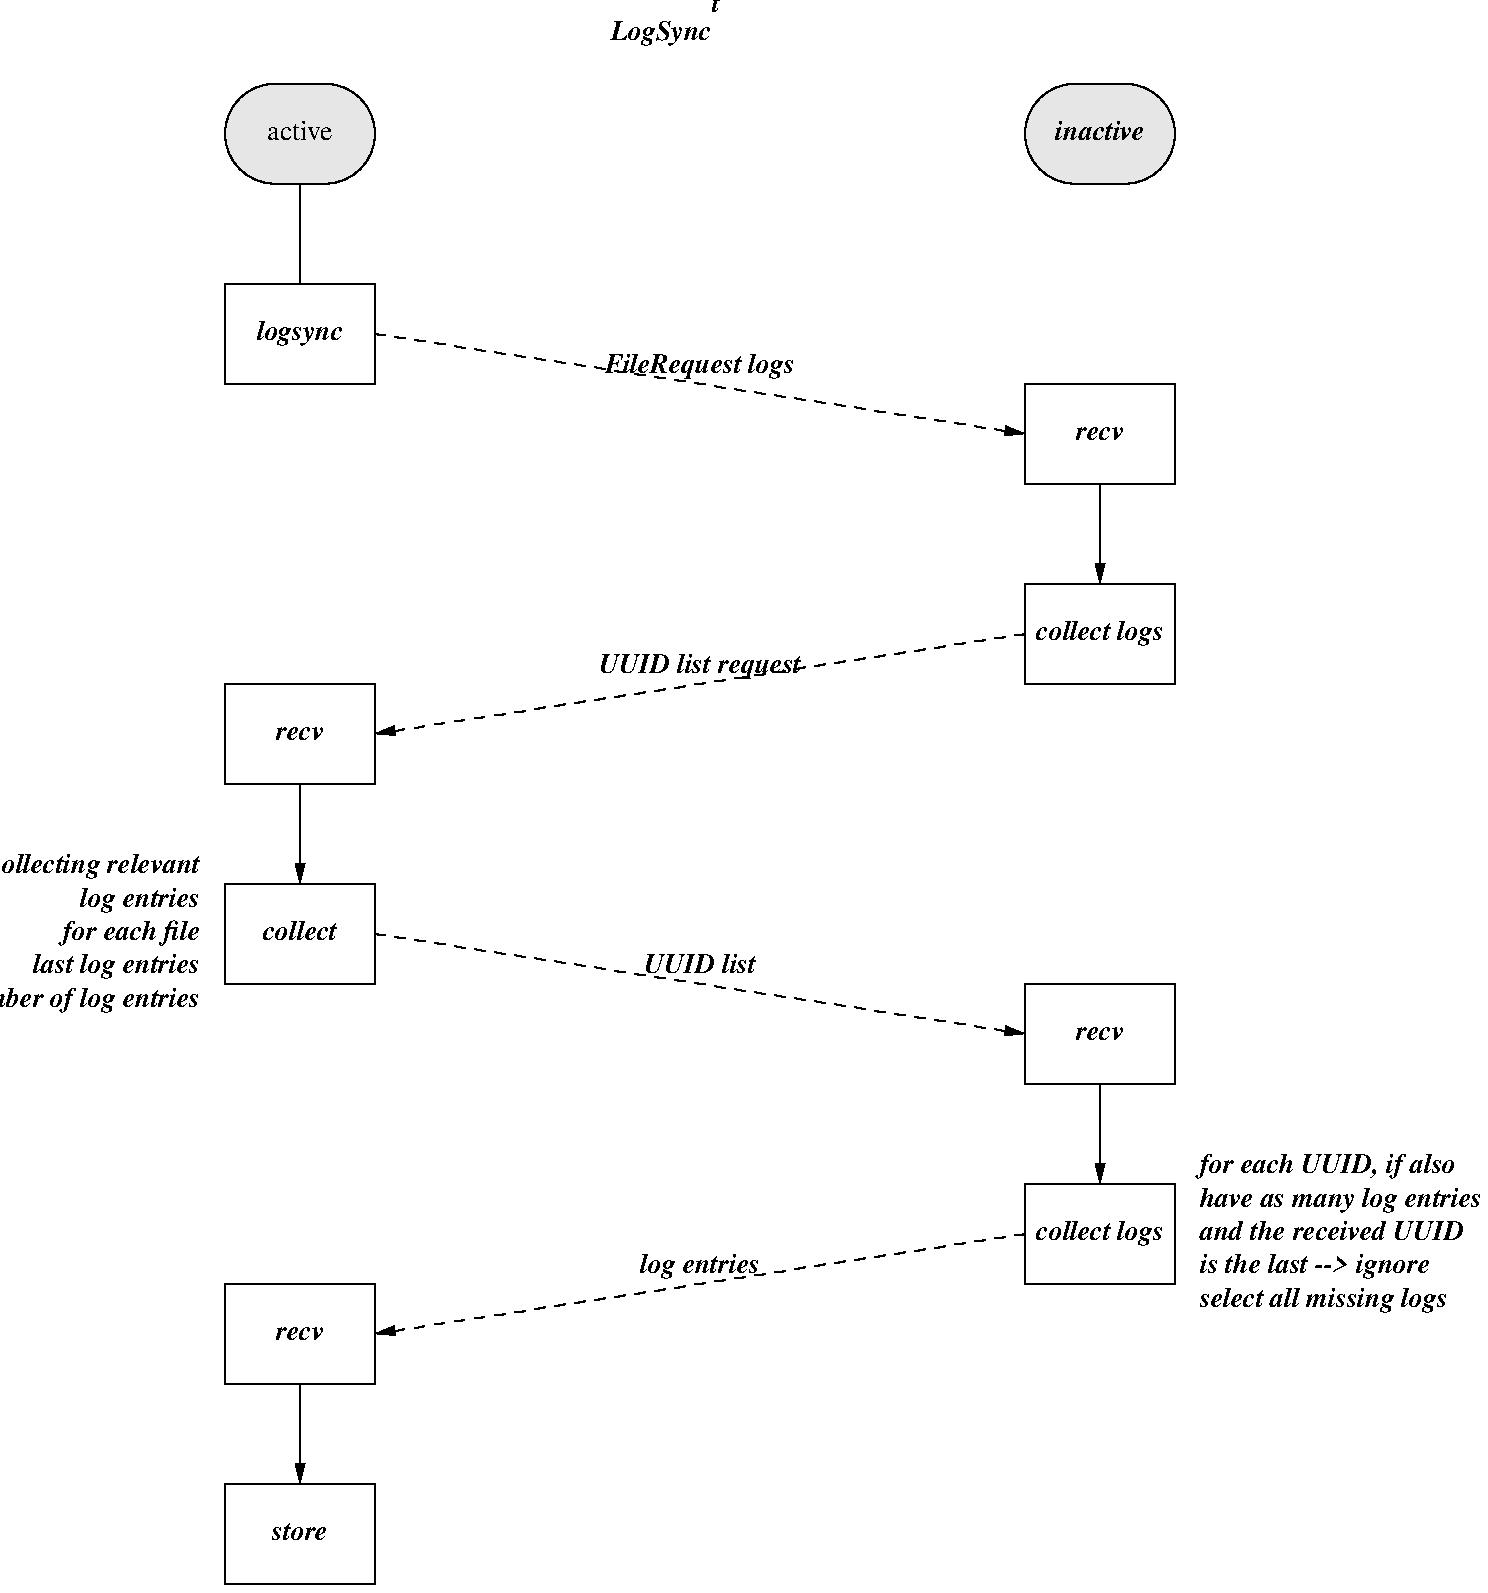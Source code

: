 .PS
down
C: box "active" fill 0.1 rad 0.25
"\fB\f4\mkLogSync\rt\ul\ul\ul\ul\ul\ul\ul\ul\ul" at C + (2,0.5)
S: box "inactive" at C + (4,0) fill 0.1 rad 0.25
C1: box "logsync" at C - (0,1)
line from C.s to C1.n
S1: box "recv" at S - (0,1.5)
arrow from C1.e to S1.w dashed "FileRequest logs" above
move to S1.s
arrow
S2: box "collect logs"
C2: box "recv" at S2 - (4,0.5)
arrow from S2.w to C2.e dashed "UUID list request" above
move to C2.s
arrow
C3: box "collect" at C2 - (0,1)
"collecting relevant" rjust "log entries" rjust \
	"for each file" rjust "last log entries" rjust "and number of log entries" rjust \
	at C3  - (0.5,0)
S3: box "recv" at C3 + (4,-0.5)
arrow from C3.e to S3.w dashed "UUID list" above
move to S3.s
arrow
S4: box "collect logs"
move to S4 + (0.5,0)
"for each UUID, if also " ljust "have as many log entries " ljust \
"and the received UUID " ljust "is the last --> ignore" ljust \
"select all missing logs" ljust
move to S4.s
C4: box "recv" at S4 - (4,0.5)
arrow from S4.w to C4.e dashed "log entries" above
move to C4.s
arrow
C5: box "store"
.PE
